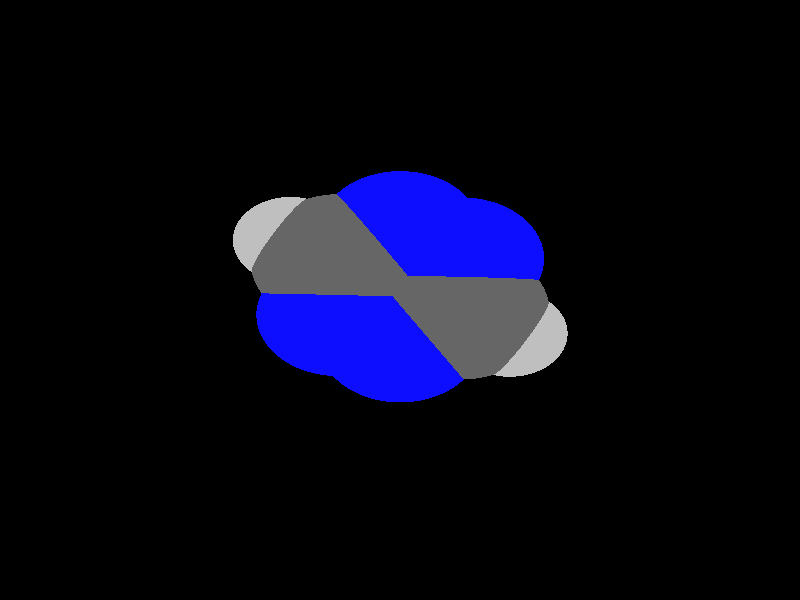 global_settings {
	ambient_light rgb <0.200000002980232, 0.200000002980232, 0.200000002980232>
	max_trace_level 15
}

background { color rgb <0,0,0> }

camera {
	perspective
	location <0.87927245755283, -0.749595084914615, -20.7982925414154>
	angle 40
	up <0.764451841007682, -0.640545432969613, 0.0729035738612088>
	right <0.642254475994925, 0.766491479446761, 0> * 1
	direction <-0.0558799681858341, 0.046822646628388, 0.997338993982619> }

light_source {
	<26.4332310173981, 2.82297643465077, -22.6411493977176>
	color rgb <1, 1, 1>
	fade_distance 47.8516200863819
	fade_power 0
	spotlight
	area_light <20, 0, 0>, <0, 0, 20>, 20, 20
	circular
	orient
	point_at <-26.4332310173981, -2.82297643465077, 22.6411493977176>
}

light_source {
	<-0.158563352287504, -24.8389066383061, 13.1520655803254>
	color rgb <0.300000011920929, 0.300000011920929, 0.300000011920929> shadowless
	fade_distance 47.8516200863819
	fade_power 0
	parallel
	point_at <0.158563352287504, 24.8389066383061, -13.1520655803254>
}

#default {
	finish {ambient 0.5 diffuse 1 specular 0.2 roughness .01 metallic 1}
}

union {
cylinder {
	<1.0476879910538, -0.962121793061627, 0.177687721123004>, 	<0.419252612027958, -1.15934069486133, 0.151733536243056>, 0.075
	pigment { rgbt <0.0500000007450581, 0.0500000007450581, 1, 0> }
}
cylinder {
	<0.98096324332857, -0.747687253483281, 0.163880611475179>, 	<0.352527864302728, -0.944906155282983, 0.137926426595231>, 0.075
	pigment { rgbt <0.0500000007450581, 0.0500000007450581, 1, 0> }
}
cylinder {
	<0.419252612027958, -1.15934069486133, 0.151733536243056>, 	<-0.234924010922918, -1.36463784945724, 0.124716246028546>, 0.075
	pigment { rgbt <0.400000005960464, 0.400000005960464, 0.400000005960464, 0> }
}
cylinder {
	<0.352527864302728, -0.944906155282983, 0.137926426595231>, 	<-0.301648758648149, -1.1502033098789, 0.110909136380721>, 0.075
	pigment { rgbt <0.400000005960464, 0.400000005960464, 0.400000005960464, 0> }
}
cylinder {
	<1.01432561719119, -0.854904523272454, 0.170784166299091>, 	<1.13657705425653, -0.193417911481978, 0.146576077038225>, 0.075
	pigment { rgbt <0.0500000007450581, 0.0500000007450581, 1, 0> }
}
cylinder {
	<1.13657705425653, -0.193417911481978, 0.146576077038225>, 	<1.25882849132188, 0.468068700308498, 0.122367987777358>, 0.075
	pigment { rgbt <0.0500000007450581, 0.0500000007450581, 1, 0> }
}
cylinder {
	<-0.268286384785533, -1.25742057966807, 0.117812691204634>, 	<-0.806377715331446, -0.83459532854779, 0.0678083246200678>, 0.075
	pigment { rgbt <0.400000005960464, 0.400000005960464, 0.400000005960464, 0> }
}
cylinder {
	<-0.806377715331446, -0.83459532854779, 0.0678083246200678>, 	<-1.32329565063885, -0.428407859251101, 0.0197715835244165>, 0.075
	pigment { rgbt <0.0500000007450581, 0.0500000007450581, 1, 0> }
}
cylinder {
	<-0.268286384785533, -1.25742057966807, 0.117812691204634>, 	<-0.388467777043759, -1.90770644848094, 0.141610872556679>, 0.075
	pigment { rgbt <0.400000005960464, 0.400000005960464, 0.400000005960464, 0> }
}
cylinder {
	<-0.388467777043759, -1.90770644848094, 0.141610872556679>, 	<-0.464515997523759, -2.31919346986819, 0.156669853888788>, 0.075
	pigment { rgbt <0.75, 0.75, 0.75, 0> }
}
cylinder {
	<-1.43374588681353, -0.408256324048568, 0.0126363920105689>, 	<-1.31149444974818, 0.2532302877419, -0.0115716972502974>, 0.075
	pigment { rgbt <0.0500000007450581, 0.0500000007450581, 1, 0> }
}
cylinder {
	<-1.21284541446418, -0.448559394453635, 0.0269067750382642>, 	<-1.09059397739883, 0.212927217336833, 0.00269868577739785>, 0.075
	pigment { rgbt <0.0500000007450581, 0.0500000007450581, 1, 0> }
}
cylinder {
	<-1.31149444974818, 0.2532302877419, -0.0115716972502974>, 	<-1.18924301268284, 0.914716899532368, -0.0357797865111637>, 0.075
	pigment { rgbt <0.0500000007450581, 0.0500000007450581, 1, 0> }
}
cylinder {
	<-1.09059397739883, 0.212927217336833, 0.00269868577739785>, 	<-0.968342540333485, 0.874413829127301, -0.0215094034834685>, 0.075
	pigment { rgbt <0.0500000007450581, 0.0500000007450581, 1, 0> }
}
cylinder {
	<-1.07879277650816, 0.894565364329835, -0.0286445949973161>, 	<-0.450357397482214, 1.09178426612945, -0.00269041011932448>, 0.075
	pigment { rgbt <0.0500000007450581, 0.0500000007450581, 1, 0> }
}
cylinder {
	<-0.450357397482214, 1.09178426612945, -0.00269041011932448>, 	<0.203819225468772, 1.29708142072527, 0.0243268800931495>, 0.075
	pigment { rgbt <0.400000005960464, 0.400000005960464, 0.400000005960464, 0> }
}
cylinder {
	<0.273342719835479, 1.38552726668346, 0.0240698513366301>, 	<0.811434050381283, 0.962702015563285, 0.0740742179232316>, 0.075
	pigment { rgbt <0.400000005960464, 0.400000005960464, 0.400000005960464, 0> }
}
cylinder {
	<0.134295731102065, 1.20863557476707, 0.024583908849669>, 	<0.672387061647869, 0.785810323646894, 0.0745882754362705>, 0.075
	pigment { rgbt <0.400000005960464, 0.400000005960464, 0.400000005960464, 0> }
}
cylinder {
	<0.811434050381283, 0.962702015563285, 0.0740742179232316>, 	<1.32835198568859, 0.556514546266694, 0.122110959020839>, 0.075
	pigment { rgbt <0.0500000007450581, 0.0500000007450581, 1, 0> }
}
cylinder {
	<0.672387061647869, 0.785810323646894, 0.0745882754362705>, 	<1.18930499695517, 0.379622854350303, 0.122625016533877>, 0.075
	pigment { rgbt <0.0500000007450581, 0.0500000007450581, 1, 0> }
}
cylinder {
	<0.203819225468772, 1.29708142072527, 0.0243268800931495>, 	<0.324000617728301, 1.94736728953704, 0.000528698717417115>, 0.075
	pigment { rgbt <0.400000005960464, 0.400000005960464, 0.400000005960464, 0> }
}
cylinder {
	<0.324000617728301, 1.94736728953704, 0.000528698717417115>, 	<0.400048838209126, 2.35885431092359, -0.0145302826296797>, 0.075
	pigment { rgbt <0.75, 0.75, 0.75, 0> }
}
sphere {
	<1.01432561719119, -0.854904523272454, 0.170784166299091>, 0.3834
	pigment { rgbt <0.0500000007450581, 0.0500000007450581, 1,0> }
}
sphere {
	<-0.268286384785533, -1.25742057966807, 0.117812691204634>, 0.4104
	pigment { rgbt <0.400000005960464, 0.400000005960464, 0.400000005960464,0> }
}
sphere {
	<-1.32329565063885, -0.428407859251101, 0.0197715835244165>, 0.3834
	pigment { rgbt <0.0500000007450581, 0.0500000007450581, 1,0> }
}
sphere {
	<-1.07879277650816, 0.894565364329835, -0.0286445949973161>, 0.3834
	pigment { rgbt <0.0500000007450581, 0.0500000007450581, 1,0> }
}
sphere {
	<0.203819225468772, 1.29708142072527, 0.0243268800931495>, 0.4104
	pigment { rgbt <0.400000005960464, 0.400000005960464, 0.400000005960464,0> }
}
sphere {
	<1.25882849132188, 0.468068700308498, 0.122367987777358>, 0.3834
	pigment { rgbt <0.0500000007450581, 0.0500000007450581, 1,0> }
}
sphere {
	<-0.464515997523759, -2.31919346986819, 0.156669853888788>, 0.1674
	pigment { rgbt <0.75, 0.75, 0.75,0> }
}
sphere {
	<0.400048838209126, 2.35885431092359, -0.0145302826296797>, 0.1674
	pigment { rgbt <0.75, 0.75, 0.75,0> }
}
}
merge {
}
union {
}
merge {
sphere {
	<1.01432561719119, -0.854904523272454, 0.170784166299091>, 1.549845
	pigment { rgbt <0, 0, 0,0> }
}
sphere {
	<-0.268286384785533, -1.25742057966807, 0.117812691204634>, 1.69983
	pigment { rgbt <0, 0, 0,0> }
}
sphere {
	<-1.32329565063885, -0.428407859251101, 0.0197715835244165>, 1.549845
	pigment { rgbt <0, 0, 0,0> }
}
sphere {
	<-1.07879277650816, 0.894565364329835, -0.0286445949973161>, 1.549845
	pigment { rgbt <0, 0, 0,0> }
}
sphere {
	<0.203819225468772, 1.29708142072527, 0.0243268800931495>, 1.69983
	pigment { rgbt <0, 0, 0,0> }
}
sphere {
	<1.25882849132188, 0.468068700308498, 0.122367987777358>, 1.549845
	pigment { rgbt <0, 0, 0,0> }
}
sphere {
	<-0.464515997523759, -2.31919346986819, 0.156669853888788>, 1.09989
	pigment { rgbt <0, 0, 0,0> }
}
sphere {
	<0.400048838209126, 2.35885431092359, -0.0145302826296797>, 1.09989
	pigment { rgbt <0, 0, 0,0> }
}
sphere {
	<1.01432561719119, -0.854904523272454, 0.170784166299091>, 1.55
	pigment { rgbt <0.0500000007450581, 0.0500000007450581, 1,0.350000023841858> }
}
sphere {
	<-0.268286384785533, -1.25742057966807, 0.117812691204634>, 1.7
	pigment { rgbt <0.400000005960464, 0.400000005960464, 0.400000005960464,0.350000023841858> }
}
sphere {
	<-1.32329565063885, -0.428407859251101, 0.0197715835244165>, 1.55
	pigment { rgbt <0.0500000007450581, 0.0500000007450581, 1,0.350000023841858> }
}
sphere {
	<-1.07879277650816, 0.894565364329835, -0.0286445949973161>, 1.55
	pigment { rgbt <0.0500000007450581, 0.0500000007450581, 1,0.350000023841858> }
}
sphere {
	<0.203819225468772, 1.29708142072527, 0.0243268800931495>, 1.7
	pigment { rgbt <0.400000005960464, 0.400000005960464, 0.400000005960464,0.350000023841858> }
}
sphere {
	<1.25882849132188, 0.468068700308498, 0.122367987777358>, 1.55
	pigment { rgbt <0.0500000007450581, 0.0500000007450581, 1,0.350000023841858> }
}
sphere {
	<-0.464515997523759, -2.31919346986819, 0.156669853888788>, 1.1
	pigment { rgbt <0.75, 0.75, 0.75,0.350000023841858> }
}
sphere {
	<0.400048838209126, 2.35885431092359, -0.0145302826296797>, 1.1
	pigment { rgbt <0.75, 0.75, 0.75,0.350000023841858> }
}
}
